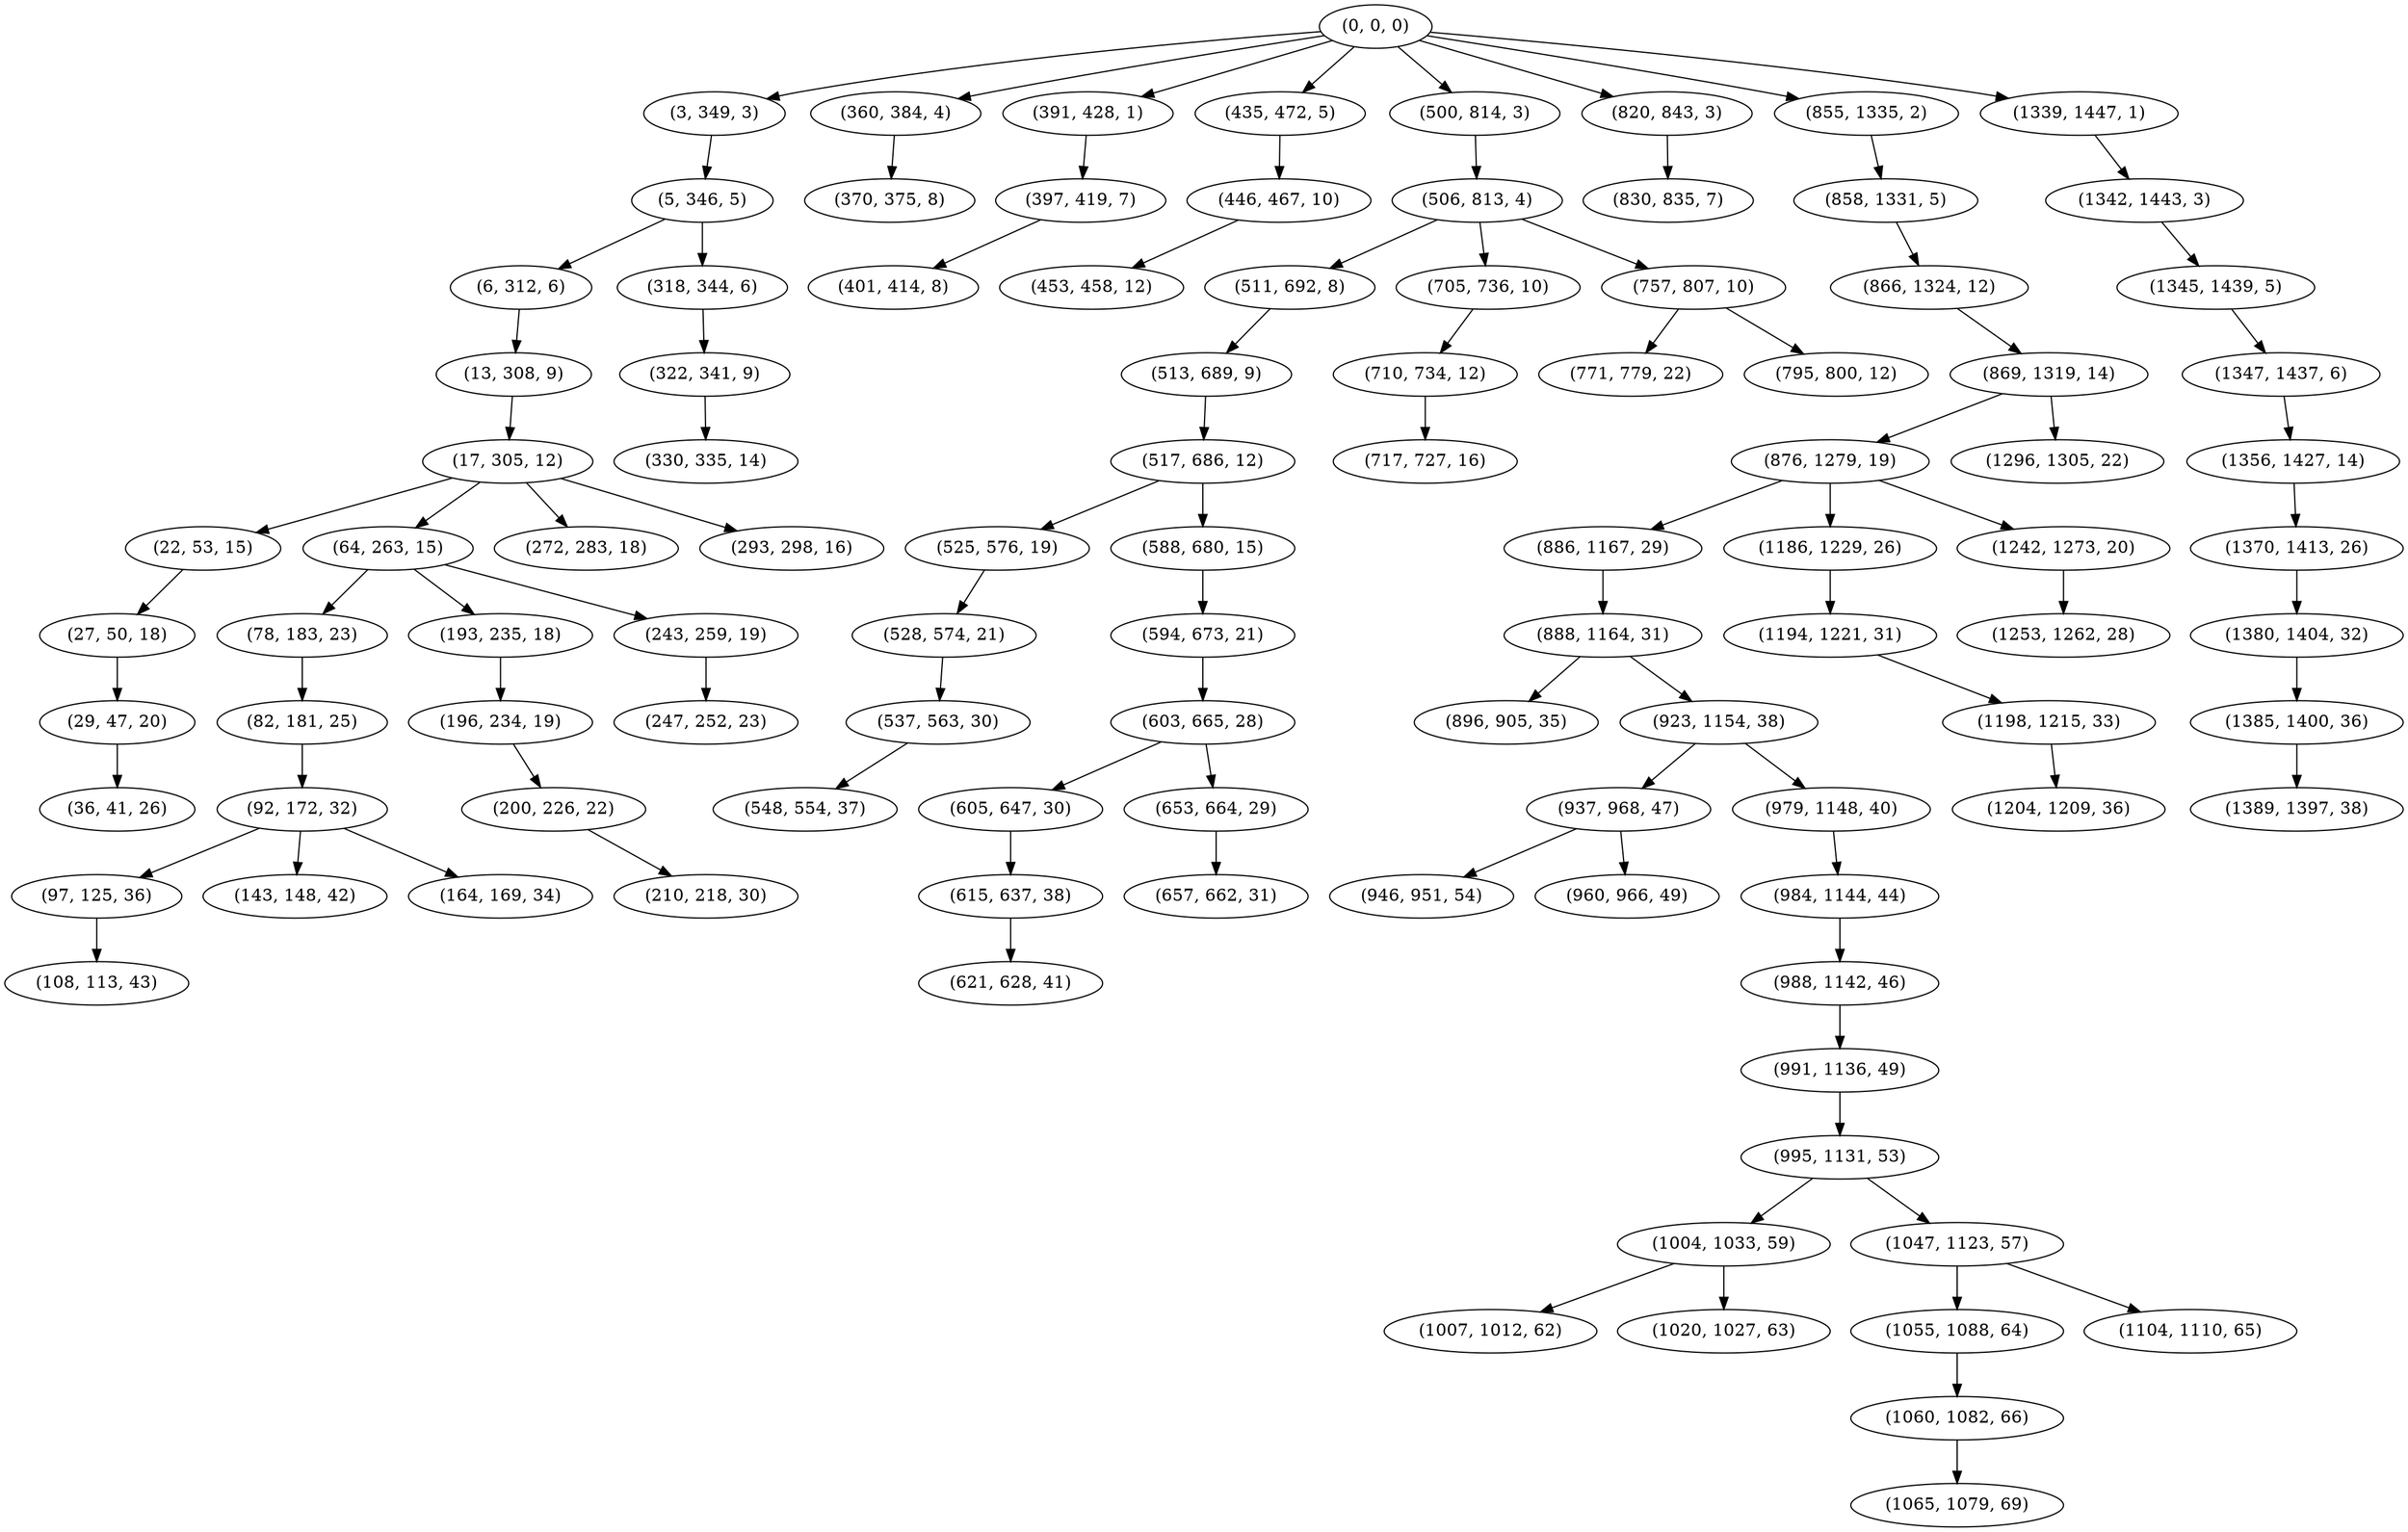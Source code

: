 digraph tree {
    "(0, 0, 0)";
    "(3, 349, 3)";
    "(5, 346, 5)";
    "(6, 312, 6)";
    "(13, 308, 9)";
    "(17, 305, 12)";
    "(22, 53, 15)";
    "(27, 50, 18)";
    "(29, 47, 20)";
    "(36, 41, 26)";
    "(64, 263, 15)";
    "(78, 183, 23)";
    "(82, 181, 25)";
    "(92, 172, 32)";
    "(97, 125, 36)";
    "(108, 113, 43)";
    "(143, 148, 42)";
    "(164, 169, 34)";
    "(193, 235, 18)";
    "(196, 234, 19)";
    "(200, 226, 22)";
    "(210, 218, 30)";
    "(243, 259, 19)";
    "(247, 252, 23)";
    "(272, 283, 18)";
    "(293, 298, 16)";
    "(318, 344, 6)";
    "(322, 341, 9)";
    "(330, 335, 14)";
    "(360, 384, 4)";
    "(370, 375, 8)";
    "(391, 428, 1)";
    "(397, 419, 7)";
    "(401, 414, 8)";
    "(435, 472, 5)";
    "(446, 467, 10)";
    "(453, 458, 12)";
    "(500, 814, 3)";
    "(506, 813, 4)";
    "(511, 692, 8)";
    "(513, 689, 9)";
    "(517, 686, 12)";
    "(525, 576, 19)";
    "(528, 574, 21)";
    "(537, 563, 30)";
    "(548, 554, 37)";
    "(588, 680, 15)";
    "(594, 673, 21)";
    "(603, 665, 28)";
    "(605, 647, 30)";
    "(615, 637, 38)";
    "(621, 628, 41)";
    "(653, 664, 29)";
    "(657, 662, 31)";
    "(705, 736, 10)";
    "(710, 734, 12)";
    "(717, 727, 16)";
    "(757, 807, 10)";
    "(771, 779, 22)";
    "(795, 800, 12)";
    "(820, 843, 3)";
    "(830, 835, 7)";
    "(855, 1335, 2)";
    "(858, 1331, 5)";
    "(866, 1324, 12)";
    "(869, 1319, 14)";
    "(876, 1279, 19)";
    "(886, 1167, 29)";
    "(888, 1164, 31)";
    "(896, 905, 35)";
    "(923, 1154, 38)";
    "(937, 968, 47)";
    "(946, 951, 54)";
    "(960, 966, 49)";
    "(979, 1148, 40)";
    "(984, 1144, 44)";
    "(988, 1142, 46)";
    "(991, 1136, 49)";
    "(995, 1131, 53)";
    "(1004, 1033, 59)";
    "(1007, 1012, 62)";
    "(1020, 1027, 63)";
    "(1047, 1123, 57)";
    "(1055, 1088, 64)";
    "(1060, 1082, 66)";
    "(1065, 1079, 69)";
    "(1104, 1110, 65)";
    "(1186, 1229, 26)";
    "(1194, 1221, 31)";
    "(1198, 1215, 33)";
    "(1204, 1209, 36)";
    "(1242, 1273, 20)";
    "(1253, 1262, 28)";
    "(1296, 1305, 22)";
    "(1339, 1447, 1)";
    "(1342, 1443, 3)";
    "(1345, 1439, 5)";
    "(1347, 1437, 6)";
    "(1356, 1427, 14)";
    "(1370, 1413, 26)";
    "(1380, 1404, 32)";
    "(1385, 1400, 36)";
    "(1389, 1397, 38)";
    "(0, 0, 0)" -> "(3, 349, 3)";
    "(0, 0, 0)" -> "(360, 384, 4)";
    "(0, 0, 0)" -> "(391, 428, 1)";
    "(0, 0, 0)" -> "(435, 472, 5)";
    "(0, 0, 0)" -> "(500, 814, 3)";
    "(0, 0, 0)" -> "(820, 843, 3)";
    "(0, 0, 0)" -> "(855, 1335, 2)";
    "(0, 0, 0)" -> "(1339, 1447, 1)";
    "(3, 349, 3)" -> "(5, 346, 5)";
    "(5, 346, 5)" -> "(6, 312, 6)";
    "(5, 346, 5)" -> "(318, 344, 6)";
    "(6, 312, 6)" -> "(13, 308, 9)";
    "(13, 308, 9)" -> "(17, 305, 12)";
    "(17, 305, 12)" -> "(22, 53, 15)";
    "(17, 305, 12)" -> "(64, 263, 15)";
    "(17, 305, 12)" -> "(272, 283, 18)";
    "(17, 305, 12)" -> "(293, 298, 16)";
    "(22, 53, 15)" -> "(27, 50, 18)";
    "(27, 50, 18)" -> "(29, 47, 20)";
    "(29, 47, 20)" -> "(36, 41, 26)";
    "(64, 263, 15)" -> "(78, 183, 23)";
    "(64, 263, 15)" -> "(193, 235, 18)";
    "(64, 263, 15)" -> "(243, 259, 19)";
    "(78, 183, 23)" -> "(82, 181, 25)";
    "(82, 181, 25)" -> "(92, 172, 32)";
    "(92, 172, 32)" -> "(97, 125, 36)";
    "(92, 172, 32)" -> "(143, 148, 42)";
    "(92, 172, 32)" -> "(164, 169, 34)";
    "(97, 125, 36)" -> "(108, 113, 43)";
    "(193, 235, 18)" -> "(196, 234, 19)";
    "(196, 234, 19)" -> "(200, 226, 22)";
    "(200, 226, 22)" -> "(210, 218, 30)";
    "(243, 259, 19)" -> "(247, 252, 23)";
    "(318, 344, 6)" -> "(322, 341, 9)";
    "(322, 341, 9)" -> "(330, 335, 14)";
    "(360, 384, 4)" -> "(370, 375, 8)";
    "(391, 428, 1)" -> "(397, 419, 7)";
    "(397, 419, 7)" -> "(401, 414, 8)";
    "(435, 472, 5)" -> "(446, 467, 10)";
    "(446, 467, 10)" -> "(453, 458, 12)";
    "(500, 814, 3)" -> "(506, 813, 4)";
    "(506, 813, 4)" -> "(511, 692, 8)";
    "(506, 813, 4)" -> "(705, 736, 10)";
    "(506, 813, 4)" -> "(757, 807, 10)";
    "(511, 692, 8)" -> "(513, 689, 9)";
    "(513, 689, 9)" -> "(517, 686, 12)";
    "(517, 686, 12)" -> "(525, 576, 19)";
    "(517, 686, 12)" -> "(588, 680, 15)";
    "(525, 576, 19)" -> "(528, 574, 21)";
    "(528, 574, 21)" -> "(537, 563, 30)";
    "(537, 563, 30)" -> "(548, 554, 37)";
    "(588, 680, 15)" -> "(594, 673, 21)";
    "(594, 673, 21)" -> "(603, 665, 28)";
    "(603, 665, 28)" -> "(605, 647, 30)";
    "(603, 665, 28)" -> "(653, 664, 29)";
    "(605, 647, 30)" -> "(615, 637, 38)";
    "(615, 637, 38)" -> "(621, 628, 41)";
    "(653, 664, 29)" -> "(657, 662, 31)";
    "(705, 736, 10)" -> "(710, 734, 12)";
    "(710, 734, 12)" -> "(717, 727, 16)";
    "(757, 807, 10)" -> "(771, 779, 22)";
    "(757, 807, 10)" -> "(795, 800, 12)";
    "(820, 843, 3)" -> "(830, 835, 7)";
    "(855, 1335, 2)" -> "(858, 1331, 5)";
    "(858, 1331, 5)" -> "(866, 1324, 12)";
    "(866, 1324, 12)" -> "(869, 1319, 14)";
    "(869, 1319, 14)" -> "(876, 1279, 19)";
    "(869, 1319, 14)" -> "(1296, 1305, 22)";
    "(876, 1279, 19)" -> "(886, 1167, 29)";
    "(876, 1279, 19)" -> "(1186, 1229, 26)";
    "(876, 1279, 19)" -> "(1242, 1273, 20)";
    "(886, 1167, 29)" -> "(888, 1164, 31)";
    "(888, 1164, 31)" -> "(896, 905, 35)";
    "(888, 1164, 31)" -> "(923, 1154, 38)";
    "(923, 1154, 38)" -> "(937, 968, 47)";
    "(923, 1154, 38)" -> "(979, 1148, 40)";
    "(937, 968, 47)" -> "(946, 951, 54)";
    "(937, 968, 47)" -> "(960, 966, 49)";
    "(979, 1148, 40)" -> "(984, 1144, 44)";
    "(984, 1144, 44)" -> "(988, 1142, 46)";
    "(988, 1142, 46)" -> "(991, 1136, 49)";
    "(991, 1136, 49)" -> "(995, 1131, 53)";
    "(995, 1131, 53)" -> "(1004, 1033, 59)";
    "(995, 1131, 53)" -> "(1047, 1123, 57)";
    "(1004, 1033, 59)" -> "(1007, 1012, 62)";
    "(1004, 1033, 59)" -> "(1020, 1027, 63)";
    "(1047, 1123, 57)" -> "(1055, 1088, 64)";
    "(1047, 1123, 57)" -> "(1104, 1110, 65)";
    "(1055, 1088, 64)" -> "(1060, 1082, 66)";
    "(1060, 1082, 66)" -> "(1065, 1079, 69)";
    "(1186, 1229, 26)" -> "(1194, 1221, 31)";
    "(1194, 1221, 31)" -> "(1198, 1215, 33)";
    "(1198, 1215, 33)" -> "(1204, 1209, 36)";
    "(1242, 1273, 20)" -> "(1253, 1262, 28)";
    "(1339, 1447, 1)" -> "(1342, 1443, 3)";
    "(1342, 1443, 3)" -> "(1345, 1439, 5)";
    "(1345, 1439, 5)" -> "(1347, 1437, 6)";
    "(1347, 1437, 6)" -> "(1356, 1427, 14)";
    "(1356, 1427, 14)" -> "(1370, 1413, 26)";
    "(1370, 1413, 26)" -> "(1380, 1404, 32)";
    "(1380, 1404, 32)" -> "(1385, 1400, 36)";
    "(1385, 1400, 36)" -> "(1389, 1397, 38)";
}
